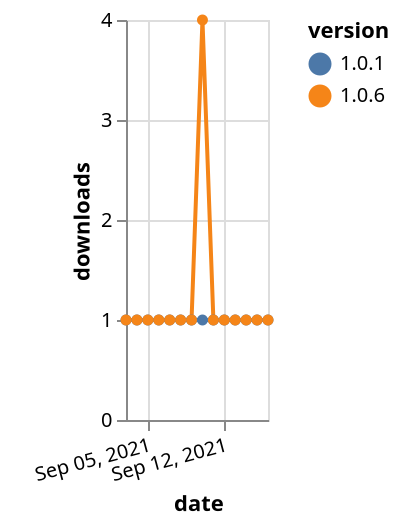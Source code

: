 {"$schema": "https://vega.github.io/schema/vega-lite/v5.json", "description": "A simple bar chart with embedded data.", "data": {"values": [{"date": "2021-09-03", "total": 149, "delta": 1, "version": "1.0.1"}, {"date": "2021-09-04", "total": 150, "delta": 1, "version": "1.0.1"}, {"date": "2021-09-05", "total": 151, "delta": 1, "version": "1.0.1"}, {"date": "2021-09-06", "total": 152, "delta": 1, "version": "1.0.1"}, {"date": "2021-09-07", "total": 153, "delta": 1, "version": "1.0.1"}, {"date": "2021-09-08", "total": 154, "delta": 1, "version": "1.0.1"}, {"date": "2021-09-09", "total": 155, "delta": 1, "version": "1.0.1"}, {"date": "2021-09-10", "total": 156, "delta": 1, "version": "1.0.1"}, {"date": "2021-09-11", "total": 157, "delta": 1, "version": "1.0.1"}, {"date": "2021-09-12", "total": 158, "delta": 1, "version": "1.0.1"}, {"date": "2021-09-13", "total": 159, "delta": 1, "version": "1.0.1"}, {"date": "2021-09-14", "total": 160, "delta": 1, "version": "1.0.1"}, {"date": "2021-09-15", "total": 161, "delta": 1, "version": "1.0.1"}, {"date": "2021-09-16", "total": 162, "delta": 1, "version": "1.0.1"}, {"date": "2021-09-03", "total": 140, "delta": 1, "version": "1.0.6"}, {"date": "2021-09-04", "total": 141, "delta": 1, "version": "1.0.6"}, {"date": "2021-09-05", "total": 142, "delta": 1, "version": "1.0.6"}, {"date": "2021-09-06", "total": 143, "delta": 1, "version": "1.0.6"}, {"date": "2021-09-07", "total": 144, "delta": 1, "version": "1.0.6"}, {"date": "2021-09-08", "total": 145, "delta": 1, "version": "1.0.6"}, {"date": "2021-09-09", "total": 146, "delta": 1, "version": "1.0.6"}, {"date": "2021-09-10", "total": 150, "delta": 4, "version": "1.0.6"}, {"date": "2021-09-11", "total": 151, "delta": 1, "version": "1.0.6"}, {"date": "2021-09-12", "total": 152, "delta": 1, "version": "1.0.6"}, {"date": "2021-09-13", "total": 153, "delta": 1, "version": "1.0.6"}, {"date": "2021-09-14", "total": 154, "delta": 1, "version": "1.0.6"}, {"date": "2021-09-15", "total": 155, "delta": 1, "version": "1.0.6"}, {"date": "2021-09-16", "total": 156, "delta": 1, "version": "1.0.6"}]}, "width": "container", "mark": {"type": "line", "point": {"filled": true}}, "encoding": {"x": {"field": "date", "type": "temporal", "timeUnit": "yearmonthdate", "title": "date", "axis": {"labelAngle": -15}}, "y": {"field": "delta", "type": "quantitative", "title": "downloads"}, "color": {"field": "version", "type": "nominal"}, "tooltip": {"field": "delta"}}}